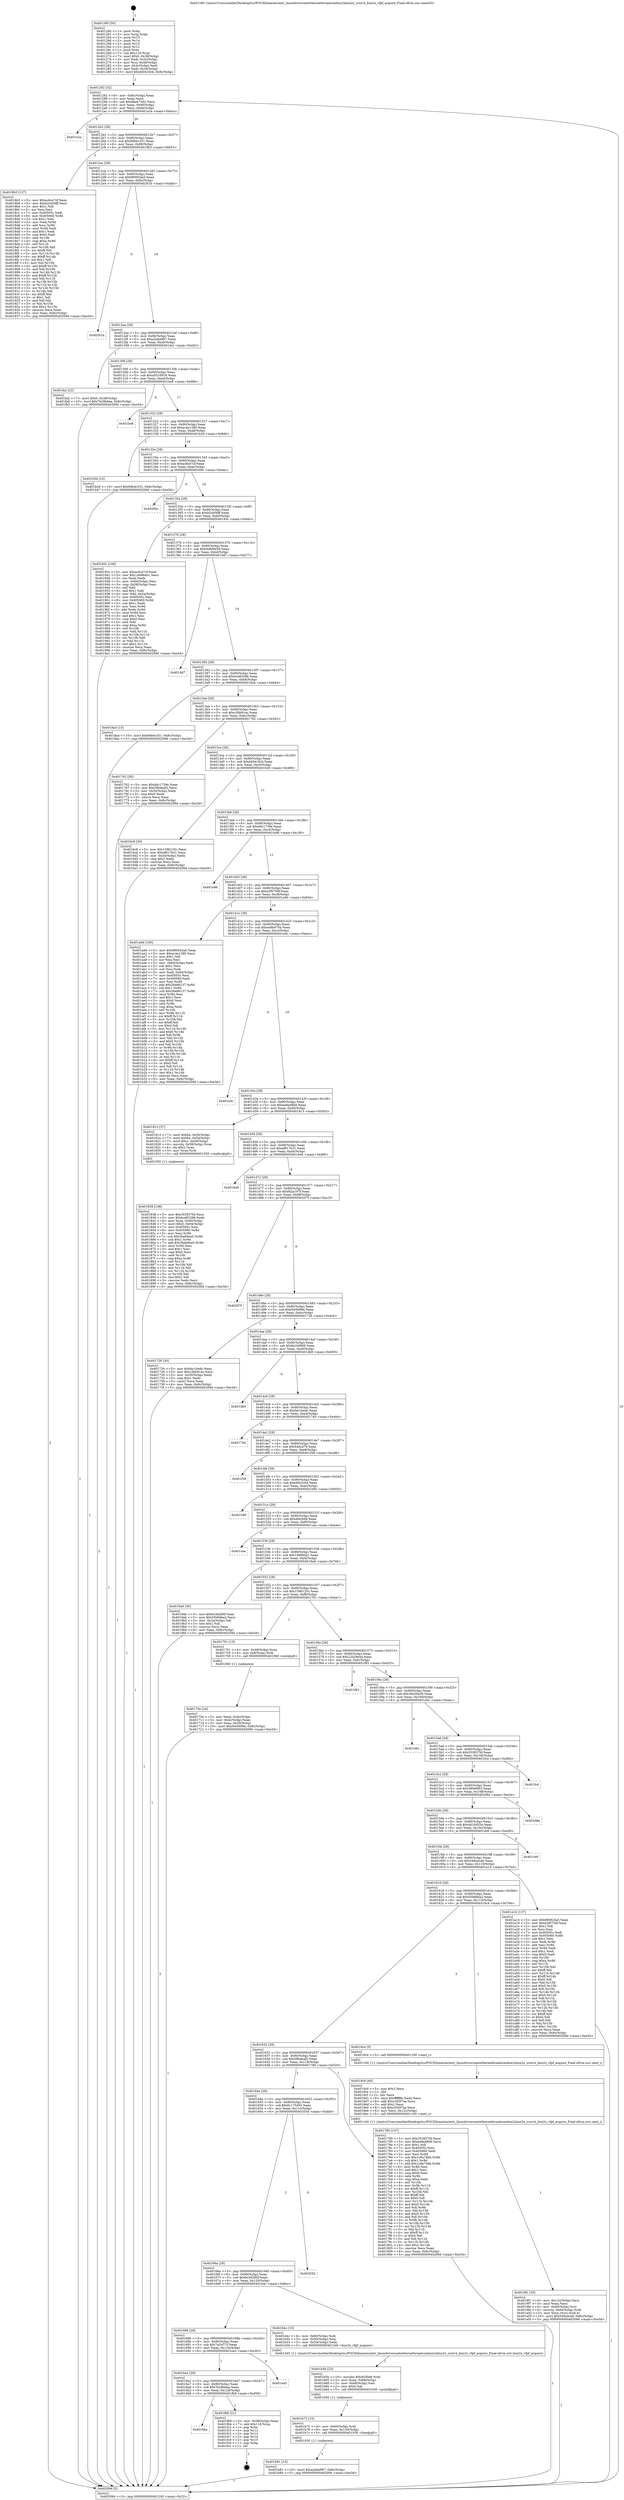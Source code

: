 digraph "0x401260" {
  label = "0x401260 (/mnt/c/Users/mathe/Desktop/tcc/POCII/binaries/extr_linuxdriversnetethernetbroadcombnx2xbnx2x_sriov.h_bnx2x_vfpf_acquire_Final-ollvm.out::main(0))"
  labelloc = "t"
  node[shape=record]

  Entry [label="",width=0.3,height=0.3,shape=circle,fillcolor=black,style=filled]
  "0x401292" [label="{
     0x401292 [32]\l
     | [instrs]\l
     &nbsp;&nbsp;0x401292 \<+6\>: mov -0x8c(%rbp),%eax\l
     &nbsp;&nbsp;0x401298 \<+2\>: mov %eax,%ecx\l
     &nbsp;&nbsp;0x40129a \<+6\>: sub $0x8beb73d2,%ecx\l
     &nbsp;&nbsp;0x4012a0 \<+6\>: mov %eax,-0x90(%rbp)\l
     &nbsp;&nbsp;0x4012a6 \<+6\>: mov %ecx,-0x94(%rbp)\l
     &nbsp;&nbsp;0x4012ac \<+6\>: je 0000000000401e2a \<main+0xbca\>\l
  }"]
  "0x401e2a" [label="{
     0x401e2a\l
  }", style=dashed]
  "0x4012b2" [label="{
     0x4012b2 [28]\l
     | [instrs]\l
     &nbsp;&nbsp;0x4012b2 \<+5\>: jmp 00000000004012b7 \<main+0x57\>\l
     &nbsp;&nbsp;0x4012b7 \<+6\>: mov -0x90(%rbp),%eax\l
     &nbsp;&nbsp;0x4012bd \<+5\>: sub $0x94b4c331,%eax\l
     &nbsp;&nbsp;0x4012c2 \<+6\>: mov %eax,-0x98(%rbp)\l
     &nbsp;&nbsp;0x4012c8 \<+6\>: je 00000000004018b3 \<main+0x653\>\l
  }"]
  Exit [label="",width=0.3,height=0.3,shape=circle,fillcolor=black,style=filled,peripheries=2]
  "0x4018b3" [label="{
     0x4018b3 [137]\l
     | [instrs]\l
     &nbsp;&nbsp;0x4018b3 \<+5\>: mov $0xac6ce7cf,%eax\l
     &nbsp;&nbsp;0x4018b8 \<+5\>: mov $0xb2cb56ff,%ecx\l
     &nbsp;&nbsp;0x4018bd \<+2\>: mov $0x1,%dl\l
     &nbsp;&nbsp;0x4018bf \<+2\>: xor %esi,%esi\l
     &nbsp;&nbsp;0x4018c1 \<+7\>: mov 0x40505c,%edi\l
     &nbsp;&nbsp;0x4018c8 \<+8\>: mov 0x405060,%r8d\l
     &nbsp;&nbsp;0x4018d0 \<+3\>: sub $0x1,%esi\l
     &nbsp;&nbsp;0x4018d3 \<+3\>: mov %edi,%r9d\l
     &nbsp;&nbsp;0x4018d6 \<+3\>: add %esi,%r9d\l
     &nbsp;&nbsp;0x4018d9 \<+4\>: imul %r9d,%edi\l
     &nbsp;&nbsp;0x4018dd \<+3\>: and $0x1,%edi\l
     &nbsp;&nbsp;0x4018e0 \<+3\>: cmp $0x0,%edi\l
     &nbsp;&nbsp;0x4018e3 \<+4\>: sete %r10b\l
     &nbsp;&nbsp;0x4018e7 \<+4\>: cmp $0xa,%r8d\l
     &nbsp;&nbsp;0x4018eb \<+4\>: setl %r11b\l
     &nbsp;&nbsp;0x4018ef \<+3\>: mov %r10b,%bl\l
     &nbsp;&nbsp;0x4018f2 \<+3\>: xor $0xff,%bl\l
     &nbsp;&nbsp;0x4018f5 \<+3\>: mov %r11b,%r14b\l
     &nbsp;&nbsp;0x4018f8 \<+4\>: xor $0xff,%r14b\l
     &nbsp;&nbsp;0x4018fc \<+3\>: xor $0x1,%dl\l
     &nbsp;&nbsp;0x4018ff \<+3\>: mov %bl,%r15b\l
     &nbsp;&nbsp;0x401902 \<+4\>: and $0xff,%r15b\l
     &nbsp;&nbsp;0x401906 \<+3\>: and %dl,%r10b\l
     &nbsp;&nbsp;0x401909 \<+3\>: mov %r14b,%r12b\l
     &nbsp;&nbsp;0x40190c \<+4\>: and $0xff,%r12b\l
     &nbsp;&nbsp;0x401910 \<+3\>: and %dl,%r11b\l
     &nbsp;&nbsp;0x401913 \<+3\>: or %r10b,%r15b\l
     &nbsp;&nbsp;0x401916 \<+3\>: or %r11b,%r12b\l
     &nbsp;&nbsp;0x401919 \<+3\>: xor %r12b,%r15b\l
     &nbsp;&nbsp;0x40191c \<+3\>: or %r14b,%bl\l
     &nbsp;&nbsp;0x40191f \<+3\>: xor $0xff,%bl\l
     &nbsp;&nbsp;0x401922 \<+3\>: or $0x1,%dl\l
     &nbsp;&nbsp;0x401925 \<+2\>: and %dl,%bl\l
     &nbsp;&nbsp;0x401927 \<+3\>: or %bl,%r15b\l
     &nbsp;&nbsp;0x40192a \<+4\>: test $0x1,%r15b\l
     &nbsp;&nbsp;0x40192e \<+3\>: cmovne %ecx,%eax\l
     &nbsp;&nbsp;0x401931 \<+6\>: mov %eax,-0x8c(%rbp)\l
     &nbsp;&nbsp;0x401937 \<+5\>: jmp 000000000040209d \<main+0xe3d\>\l
  }"]
  "0x4012ce" [label="{
     0x4012ce [28]\l
     | [instrs]\l
     &nbsp;&nbsp;0x4012ce \<+5\>: jmp 00000000004012d3 \<main+0x73\>\l
     &nbsp;&nbsp;0x4012d3 \<+6\>: mov -0x90(%rbp),%eax\l
     &nbsp;&nbsp;0x4012d9 \<+5\>: sub $0x980924a5,%eax\l
     &nbsp;&nbsp;0x4012de \<+6\>: mov %eax,-0x9c(%rbp)\l
     &nbsp;&nbsp;0x4012e4 \<+6\>: je 000000000040201b \<main+0xdbb\>\l
  }"]
  "0x4016be" [label="{
     0x4016be\l
  }", style=dashed]
  "0x40201b" [label="{
     0x40201b\l
  }", style=dashed]
  "0x4012ea" [label="{
     0x4012ea [28]\l
     | [instrs]\l
     &nbsp;&nbsp;0x4012ea \<+5\>: jmp 00000000004012ef \<main+0x8f\>\l
     &nbsp;&nbsp;0x4012ef \<+6\>: mov -0x90(%rbp),%eax\l
     &nbsp;&nbsp;0x4012f5 \<+5\>: sub $0xa2aba987,%eax\l
     &nbsp;&nbsp;0x4012fa \<+6\>: mov %eax,-0xa0(%rbp)\l
     &nbsp;&nbsp;0x401300 \<+6\>: je 0000000000401fa2 \<main+0xd42\>\l
  }"]
  "0x401fb8" [label="{
     0x401fb8 [21]\l
     | [instrs]\l
     &nbsp;&nbsp;0x401fb8 \<+3\>: mov -0x38(%rbp),%eax\l
     &nbsp;&nbsp;0x401fbb \<+7\>: add $0x118,%rsp\l
     &nbsp;&nbsp;0x401fc2 \<+1\>: pop %rbx\l
     &nbsp;&nbsp;0x401fc3 \<+2\>: pop %r12\l
     &nbsp;&nbsp;0x401fc5 \<+2\>: pop %r13\l
     &nbsp;&nbsp;0x401fc7 \<+2\>: pop %r14\l
     &nbsp;&nbsp;0x401fc9 \<+2\>: pop %r15\l
     &nbsp;&nbsp;0x401fcb \<+1\>: pop %rbp\l
     &nbsp;&nbsp;0x401fcc \<+1\>: ret\l
  }"]
  "0x401fa2" [label="{
     0x401fa2 [22]\l
     | [instrs]\l
     &nbsp;&nbsp;0x401fa2 \<+7\>: movl $0x0,-0x38(%rbp)\l
     &nbsp;&nbsp;0x401fa9 \<+10\>: movl $0x7b28bbea,-0x8c(%rbp)\l
     &nbsp;&nbsp;0x401fb3 \<+5\>: jmp 000000000040209d \<main+0xe3d\>\l
  }"]
  "0x401306" [label="{
     0x401306 [28]\l
     | [instrs]\l
     &nbsp;&nbsp;0x401306 \<+5\>: jmp 000000000040130b \<main+0xab\>\l
     &nbsp;&nbsp;0x40130b \<+6\>: mov -0x90(%rbp),%eax\l
     &nbsp;&nbsp;0x401311 \<+5\>: sub $0xa5510916,%eax\l
     &nbsp;&nbsp;0x401316 \<+6\>: mov %eax,-0xa4(%rbp)\l
     &nbsp;&nbsp;0x40131c \<+6\>: je 0000000000401be6 \<main+0x986\>\l
  }"]
  "0x4016a2" [label="{
     0x4016a2 [28]\l
     | [instrs]\l
     &nbsp;&nbsp;0x4016a2 \<+5\>: jmp 00000000004016a7 \<main+0x447\>\l
     &nbsp;&nbsp;0x4016a7 \<+6\>: mov -0x90(%rbp),%eax\l
     &nbsp;&nbsp;0x4016ad \<+5\>: sub $0x7b28bbea,%eax\l
     &nbsp;&nbsp;0x4016b2 \<+6\>: mov %eax,-0x128(%rbp)\l
     &nbsp;&nbsp;0x4016b8 \<+6\>: je 0000000000401fb8 \<main+0xd58\>\l
  }"]
  "0x401be6" [label="{
     0x401be6\l
  }", style=dashed]
  "0x401322" [label="{
     0x401322 [28]\l
     | [instrs]\l
     &nbsp;&nbsp;0x401322 \<+5\>: jmp 0000000000401327 \<main+0xc7\>\l
     &nbsp;&nbsp;0x401327 \<+6\>: mov -0x90(%rbp),%eax\l
     &nbsp;&nbsp;0x40132d \<+5\>: sub $0xac4a1280,%eax\l
     &nbsp;&nbsp;0x401332 \<+6\>: mov %eax,-0xa8(%rbp)\l
     &nbsp;&nbsp;0x401338 \<+6\>: je 0000000000401b3d \<main+0x8dd\>\l
  }"]
  "0x401ea5" [label="{
     0x401ea5\l
  }", style=dashed]
  "0x401b3d" [label="{
     0x401b3d [15]\l
     | [instrs]\l
     &nbsp;&nbsp;0x401b3d \<+10\>: movl $0x94b4c331,-0x8c(%rbp)\l
     &nbsp;&nbsp;0x401b47 \<+5\>: jmp 000000000040209d \<main+0xe3d\>\l
  }"]
  "0x40133e" [label="{
     0x40133e [28]\l
     | [instrs]\l
     &nbsp;&nbsp;0x40133e \<+5\>: jmp 0000000000401343 \<main+0xe3\>\l
     &nbsp;&nbsp;0x401343 \<+6\>: mov -0x90(%rbp),%eax\l
     &nbsp;&nbsp;0x401349 \<+5\>: sub $0xac6ce7cf,%eax\l
     &nbsp;&nbsp;0x40134e \<+6\>: mov %eax,-0xac(%rbp)\l
     &nbsp;&nbsp;0x401354 \<+6\>: je 000000000040200c \<main+0xdac\>\l
  }"]
  "0x401b81" [label="{
     0x401b81 [15]\l
     | [instrs]\l
     &nbsp;&nbsp;0x401b81 \<+10\>: movl $0xa2aba987,-0x8c(%rbp)\l
     &nbsp;&nbsp;0x401b8b \<+5\>: jmp 000000000040209d \<main+0xe3d\>\l
  }"]
  "0x40200c" [label="{
     0x40200c\l
  }", style=dashed]
  "0x40135a" [label="{
     0x40135a [28]\l
     | [instrs]\l
     &nbsp;&nbsp;0x40135a \<+5\>: jmp 000000000040135f \<main+0xff\>\l
     &nbsp;&nbsp;0x40135f \<+6\>: mov -0x90(%rbp),%eax\l
     &nbsp;&nbsp;0x401365 \<+5\>: sub $0xb2cb56ff,%eax\l
     &nbsp;&nbsp;0x40136a \<+6\>: mov %eax,-0xb0(%rbp)\l
     &nbsp;&nbsp;0x401370 \<+6\>: je 000000000040193c \<main+0x6dc\>\l
  }"]
  "0x401b72" [label="{
     0x401b72 [15]\l
     | [instrs]\l
     &nbsp;&nbsp;0x401b72 \<+4\>: mov -0x60(%rbp),%rdi\l
     &nbsp;&nbsp;0x401b76 \<+6\>: mov %eax,-0x130(%rbp)\l
     &nbsp;&nbsp;0x401b7c \<+5\>: call 0000000000401030 \<free@plt\>\l
     | [calls]\l
     &nbsp;&nbsp;0x401030 \{1\} (unknown)\l
  }"]
  "0x40193c" [label="{
     0x40193c [106]\l
     | [instrs]\l
     &nbsp;&nbsp;0x40193c \<+5\>: mov $0xac6ce7cf,%eax\l
     &nbsp;&nbsp;0x401941 \<+5\>: mov $0x14686da1,%ecx\l
     &nbsp;&nbsp;0x401946 \<+2\>: xor %edx,%edx\l
     &nbsp;&nbsp;0x401948 \<+3\>: mov -0x64(%rbp),%esi\l
     &nbsp;&nbsp;0x40194b \<+3\>: cmp -0x58(%rbp),%esi\l
     &nbsp;&nbsp;0x40194e \<+4\>: setl %dil\l
     &nbsp;&nbsp;0x401952 \<+4\>: and $0x1,%dil\l
     &nbsp;&nbsp;0x401956 \<+4\>: mov %dil,-0x2a(%rbp)\l
     &nbsp;&nbsp;0x40195a \<+7\>: mov 0x40505c,%esi\l
     &nbsp;&nbsp;0x401961 \<+8\>: mov 0x405060,%r8d\l
     &nbsp;&nbsp;0x401969 \<+3\>: sub $0x1,%edx\l
     &nbsp;&nbsp;0x40196c \<+3\>: mov %esi,%r9d\l
     &nbsp;&nbsp;0x40196f \<+3\>: add %edx,%r9d\l
     &nbsp;&nbsp;0x401972 \<+4\>: imul %r9d,%esi\l
     &nbsp;&nbsp;0x401976 \<+3\>: and $0x1,%esi\l
     &nbsp;&nbsp;0x401979 \<+3\>: cmp $0x0,%esi\l
     &nbsp;&nbsp;0x40197c \<+4\>: sete %dil\l
     &nbsp;&nbsp;0x401980 \<+4\>: cmp $0xa,%r8d\l
     &nbsp;&nbsp;0x401984 \<+4\>: setl %r10b\l
     &nbsp;&nbsp;0x401988 \<+3\>: mov %dil,%r11b\l
     &nbsp;&nbsp;0x40198b \<+3\>: and %r10b,%r11b\l
     &nbsp;&nbsp;0x40198e \<+3\>: xor %r10b,%dil\l
     &nbsp;&nbsp;0x401991 \<+3\>: or %dil,%r11b\l
     &nbsp;&nbsp;0x401994 \<+4\>: test $0x1,%r11b\l
     &nbsp;&nbsp;0x401998 \<+3\>: cmovne %ecx,%eax\l
     &nbsp;&nbsp;0x40199b \<+6\>: mov %eax,-0x8c(%rbp)\l
     &nbsp;&nbsp;0x4019a1 \<+5\>: jmp 000000000040209d \<main+0xe3d\>\l
  }"]
  "0x401376" [label="{
     0x401376 [28]\l
     | [instrs]\l
     &nbsp;&nbsp;0x401376 \<+5\>: jmp 000000000040137b \<main+0x11b\>\l
     &nbsp;&nbsp;0x40137b \<+6\>: mov -0x90(%rbp),%eax\l
     &nbsp;&nbsp;0x401381 \<+5\>: sub $0xbb8d9e50,%eax\l
     &nbsp;&nbsp;0x401386 \<+6\>: mov %eax,-0xb4(%rbp)\l
     &nbsp;&nbsp;0x40138c \<+6\>: je 0000000000401dd7 \<main+0xb77\>\l
  }"]
  "0x401b5b" [label="{
     0x401b5b [23]\l
     | [instrs]\l
     &nbsp;&nbsp;0x401b5b \<+10\>: movabs $0x4030d6,%rdi\l
     &nbsp;&nbsp;0x401b65 \<+3\>: mov %eax,-0x68(%rbp)\l
     &nbsp;&nbsp;0x401b68 \<+3\>: mov -0x68(%rbp),%esi\l
     &nbsp;&nbsp;0x401b6b \<+2\>: mov $0x0,%al\l
     &nbsp;&nbsp;0x401b6d \<+5\>: call 0000000000401040 \<printf@plt\>\l
     | [calls]\l
     &nbsp;&nbsp;0x401040 \{1\} (unknown)\l
  }"]
  "0x401dd7" [label="{
     0x401dd7\l
  }", style=dashed]
  "0x401392" [label="{
     0x401392 [28]\l
     | [instrs]\l
     &nbsp;&nbsp;0x401392 \<+5\>: jmp 0000000000401397 \<main+0x137\>\l
     &nbsp;&nbsp;0x401397 \<+6\>: mov -0x90(%rbp),%eax\l
     &nbsp;&nbsp;0x40139d \<+5\>: sub $0xbce83296,%eax\l
     &nbsp;&nbsp;0x4013a2 \<+6\>: mov %eax,-0xb8(%rbp)\l
     &nbsp;&nbsp;0x4013a8 \<+6\>: je 00000000004018a4 \<main+0x644\>\l
  }"]
  "0x401686" [label="{
     0x401686 [28]\l
     | [instrs]\l
     &nbsp;&nbsp;0x401686 \<+5\>: jmp 000000000040168b \<main+0x42b\>\l
     &nbsp;&nbsp;0x40168b \<+6\>: mov -0x90(%rbp),%eax\l
     &nbsp;&nbsp;0x401691 \<+5\>: sub $0x7a2cf71f,%eax\l
     &nbsp;&nbsp;0x401696 \<+6\>: mov %eax,-0x124(%rbp)\l
     &nbsp;&nbsp;0x40169c \<+6\>: je 0000000000401ea5 \<main+0xc45\>\l
  }"]
  "0x4018a4" [label="{
     0x4018a4 [15]\l
     | [instrs]\l
     &nbsp;&nbsp;0x4018a4 \<+10\>: movl $0x94b4c331,-0x8c(%rbp)\l
     &nbsp;&nbsp;0x4018ae \<+5\>: jmp 000000000040209d \<main+0xe3d\>\l
  }"]
  "0x4013ae" [label="{
     0x4013ae [28]\l
     | [instrs]\l
     &nbsp;&nbsp;0x4013ae \<+5\>: jmp 00000000004013b3 \<main+0x153\>\l
     &nbsp;&nbsp;0x4013b3 \<+6\>: mov -0x90(%rbp),%eax\l
     &nbsp;&nbsp;0x4013b9 \<+5\>: sub $0xc3bb91ac,%eax\l
     &nbsp;&nbsp;0x4013be \<+6\>: mov %eax,-0xbc(%rbp)\l
     &nbsp;&nbsp;0x4013c4 \<+6\>: je 0000000000401762 \<main+0x502\>\l
  }"]
  "0x401b4c" [label="{
     0x401b4c [15]\l
     | [instrs]\l
     &nbsp;&nbsp;0x401b4c \<+4\>: mov -0x60(%rbp),%rdi\l
     &nbsp;&nbsp;0x401b50 \<+3\>: mov -0x50(%rbp),%esi\l
     &nbsp;&nbsp;0x401b53 \<+3\>: mov -0x54(%rbp),%edx\l
     &nbsp;&nbsp;0x401b56 \<+5\>: call 0000000000401240 \<bnx2x_vfpf_acquire\>\l
     | [calls]\l
     &nbsp;&nbsp;0x401240 \{1\} (/mnt/c/Users/mathe/Desktop/tcc/POCII/binaries/extr_linuxdriversnetethernetbroadcombnx2xbnx2x_sriov.h_bnx2x_vfpf_acquire_Final-ollvm.out::bnx2x_vfpf_acquire)\l
  }"]
  "0x401762" [label="{
     0x401762 [30]\l
     | [instrs]\l
     &nbsp;&nbsp;0x401762 \<+5\>: mov $0xddc1739e,%eax\l
     &nbsp;&nbsp;0x401767 \<+5\>: mov $0x58bdeaf2,%ecx\l
     &nbsp;&nbsp;0x40176c \<+3\>: mov -0x30(%rbp),%edx\l
     &nbsp;&nbsp;0x40176f \<+3\>: cmp $0x0,%edx\l
     &nbsp;&nbsp;0x401772 \<+3\>: cmove %ecx,%eax\l
     &nbsp;&nbsp;0x401775 \<+6\>: mov %eax,-0x8c(%rbp)\l
     &nbsp;&nbsp;0x40177b \<+5\>: jmp 000000000040209d \<main+0xe3d\>\l
  }"]
  "0x4013ca" [label="{
     0x4013ca [28]\l
     | [instrs]\l
     &nbsp;&nbsp;0x4013ca \<+5\>: jmp 00000000004013cf \<main+0x16f\>\l
     &nbsp;&nbsp;0x4013cf \<+6\>: mov -0x90(%rbp),%eax\l
     &nbsp;&nbsp;0x4013d5 \<+5\>: sub $0xd40416cb,%eax\l
     &nbsp;&nbsp;0x4013da \<+6\>: mov %eax,-0xc0(%rbp)\l
     &nbsp;&nbsp;0x4013e0 \<+6\>: je 00000000004016c8 \<main+0x468\>\l
  }"]
  "0x40166a" [label="{
     0x40166a [28]\l
     | [instrs]\l
     &nbsp;&nbsp;0x40166a \<+5\>: jmp 000000000040166f \<main+0x40f\>\l
     &nbsp;&nbsp;0x40166f \<+6\>: mov -0x90(%rbp),%eax\l
     &nbsp;&nbsp;0x401675 \<+5\>: sub $0x6c3d280f,%eax\l
     &nbsp;&nbsp;0x40167a \<+6\>: mov %eax,-0x120(%rbp)\l
     &nbsp;&nbsp;0x401680 \<+6\>: je 0000000000401b4c \<main+0x8ec\>\l
  }"]
  "0x4016c8" [label="{
     0x4016c8 [30]\l
     | [instrs]\l
     &nbsp;&nbsp;0x4016c8 \<+5\>: mov $0x1596125c,%eax\l
     &nbsp;&nbsp;0x4016cd \<+5\>: mov $0xef817b31,%ecx\l
     &nbsp;&nbsp;0x4016d2 \<+3\>: mov -0x34(%rbp),%edx\l
     &nbsp;&nbsp;0x4016d5 \<+3\>: cmp $0x2,%edx\l
     &nbsp;&nbsp;0x4016d8 \<+3\>: cmovne %ecx,%eax\l
     &nbsp;&nbsp;0x4016db \<+6\>: mov %eax,-0x8c(%rbp)\l
     &nbsp;&nbsp;0x4016e1 \<+5\>: jmp 000000000040209d \<main+0xe3d\>\l
  }"]
  "0x4013e6" [label="{
     0x4013e6 [28]\l
     | [instrs]\l
     &nbsp;&nbsp;0x4013e6 \<+5\>: jmp 00000000004013eb \<main+0x18b\>\l
     &nbsp;&nbsp;0x4013eb \<+6\>: mov -0x90(%rbp),%eax\l
     &nbsp;&nbsp;0x4013f1 \<+5\>: sub $0xddc1739e,%eax\l
     &nbsp;&nbsp;0x4013f6 \<+6\>: mov %eax,-0xc4(%rbp)\l
     &nbsp;&nbsp;0x4013fc \<+6\>: je 0000000000401e96 \<main+0xc36\>\l
  }"]
  "0x40209d" [label="{
     0x40209d [5]\l
     | [instrs]\l
     &nbsp;&nbsp;0x40209d \<+5\>: jmp 0000000000401292 \<main+0x32\>\l
  }"]
  "0x401260" [label="{
     0x401260 [50]\l
     | [instrs]\l
     &nbsp;&nbsp;0x401260 \<+1\>: push %rbp\l
     &nbsp;&nbsp;0x401261 \<+3\>: mov %rsp,%rbp\l
     &nbsp;&nbsp;0x401264 \<+2\>: push %r15\l
     &nbsp;&nbsp;0x401266 \<+2\>: push %r14\l
     &nbsp;&nbsp;0x401268 \<+2\>: push %r13\l
     &nbsp;&nbsp;0x40126a \<+2\>: push %r12\l
     &nbsp;&nbsp;0x40126c \<+1\>: push %rbx\l
     &nbsp;&nbsp;0x40126d \<+7\>: sub $0x118,%rsp\l
     &nbsp;&nbsp;0x401274 \<+7\>: movl $0x0,-0x38(%rbp)\l
     &nbsp;&nbsp;0x40127b \<+3\>: mov %edi,-0x3c(%rbp)\l
     &nbsp;&nbsp;0x40127e \<+4\>: mov %rsi,-0x48(%rbp)\l
     &nbsp;&nbsp;0x401282 \<+3\>: mov -0x3c(%rbp),%edi\l
     &nbsp;&nbsp;0x401285 \<+3\>: mov %edi,-0x34(%rbp)\l
     &nbsp;&nbsp;0x401288 \<+10\>: movl $0xd40416cb,-0x8c(%rbp)\l
  }"]
  "0x40203d" [label="{
     0x40203d\l
  }", style=dashed]
  "0x401e96" [label="{
     0x401e96\l
  }", style=dashed]
  "0x401402" [label="{
     0x401402 [28]\l
     | [instrs]\l
     &nbsp;&nbsp;0x401402 \<+5\>: jmp 0000000000401407 \<main+0x1a7\>\l
     &nbsp;&nbsp;0x401407 \<+6\>: mov -0x90(%rbp),%eax\l
     &nbsp;&nbsp;0x40140d \<+5\>: sub $0xe2f0756f,%eax\l
     &nbsp;&nbsp;0x401412 \<+6\>: mov %eax,-0xc8(%rbp)\l
     &nbsp;&nbsp;0x401418 \<+6\>: je 0000000000401a9d \<main+0x83d\>\l
  }"]
  "0x4019f1" [label="{
     0x4019f1 [35]\l
     | [instrs]\l
     &nbsp;&nbsp;0x4019f1 \<+6\>: mov -0x12c(%rbp),%ecx\l
     &nbsp;&nbsp;0x4019f7 \<+3\>: imul %eax,%ecx\l
     &nbsp;&nbsp;0x4019fa \<+4\>: mov -0x60(%rbp),%rsi\l
     &nbsp;&nbsp;0x4019fe \<+4\>: movslq -0x64(%rbp),%rdi\l
     &nbsp;&nbsp;0x401a02 \<+3\>: mov %ecx,(%rsi,%rdi,4)\l
     &nbsp;&nbsp;0x401a05 \<+10\>: movl $0x549a4ca9,-0x8c(%rbp)\l
     &nbsp;&nbsp;0x401a0f \<+5\>: jmp 000000000040209d \<main+0xe3d\>\l
  }"]
  "0x401a9d" [label="{
     0x401a9d [160]\l
     | [instrs]\l
     &nbsp;&nbsp;0x401a9d \<+5\>: mov $0x980924a5,%eax\l
     &nbsp;&nbsp;0x401aa2 \<+5\>: mov $0xac4a1280,%ecx\l
     &nbsp;&nbsp;0x401aa7 \<+2\>: mov $0x1,%dl\l
     &nbsp;&nbsp;0x401aa9 \<+2\>: xor %esi,%esi\l
     &nbsp;&nbsp;0x401aab \<+3\>: mov -0x64(%rbp),%edi\l
     &nbsp;&nbsp;0x401aae \<+3\>: sub $0x1,%esi\l
     &nbsp;&nbsp;0x401ab1 \<+2\>: sub %esi,%edi\l
     &nbsp;&nbsp;0x401ab3 \<+3\>: mov %edi,-0x64(%rbp)\l
     &nbsp;&nbsp;0x401ab6 \<+7\>: mov 0x40505c,%esi\l
     &nbsp;&nbsp;0x401abd \<+7\>: mov 0x405060,%edi\l
     &nbsp;&nbsp;0x401ac4 \<+3\>: mov %esi,%r8d\l
     &nbsp;&nbsp;0x401ac7 \<+7\>: add $0x26e86137,%r8d\l
     &nbsp;&nbsp;0x401ace \<+4\>: sub $0x1,%r8d\l
     &nbsp;&nbsp;0x401ad2 \<+7\>: sub $0x26e86137,%r8d\l
     &nbsp;&nbsp;0x401ad9 \<+4\>: imul %r8d,%esi\l
     &nbsp;&nbsp;0x401add \<+3\>: and $0x1,%esi\l
     &nbsp;&nbsp;0x401ae0 \<+3\>: cmp $0x0,%esi\l
     &nbsp;&nbsp;0x401ae3 \<+4\>: sete %r9b\l
     &nbsp;&nbsp;0x401ae7 \<+3\>: cmp $0xa,%edi\l
     &nbsp;&nbsp;0x401aea \<+4\>: setl %r10b\l
     &nbsp;&nbsp;0x401aee \<+3\>: mov %r9b,%r11b\l
     &nbsp;&nbsp;0x401af1 \<+4\>: xor $0xff,%r11b\l
     &nbsp;&nbsp;0x401af5 \<+3\>: mov %r10b,%bl\l
     &nbsp;&nbsp;0x401af8 \<+3\>: xor $0xff,%bl\l
     &nbsp;&nbsp;0x401afb \<+3\>: xor $0x0,%dl\l
     &nbsp;&nbsp;0x401afe \<+3\>: mov %r11b,%r14b\l
     &nbsp;&nbsp;0x401b01 \<+4\>: and $0x0,%r14b\l
     &nbsp;&nbsp;0x401b05 \<+3\>: and %dl,%r9b\l
     &nbsp;&nbsp;0x401b08 \<+3\>: mov %bl,%r15b\l
     &nbsp;&nbsp;0x401b0b \<+4\>: and $0x0,%r15b\l
     &nbsp;&nbsp;0x401b0f \<+3\>: and %dl,%r10b\l
     &nbsp;&nbsp;0x401b12 \<+3\>: or %r9b,%r14b\l
     &nbsp;&nbsp;0x401b15 \<+3\>: or %r10b,%r15b\l
     &nbsp;&nbsp;0x401b18 \<+3\>: xor %r15b,%r14b\l
     &nbsp;&nbsp;0x401b1b \<+3\>: or %bl,%r11b\l
     &nbsp;&nbsp;0x401b1e \<+4\>: xor $0xff,%r11b\l
     &nbsp;&nbsp;0x401b22 \<+3\>: or $0x0,%dl\l
     &nbsp;&nbsp;0x401b25 \<+3\>: and %dl,%r11b\l
     &nbsp;&nbsp;0x401b28 \<+3\>: or %r11b,%r14b\l
     &nbsp;&nbsp;0x401b2b \<+4\>: test $0x1,%r14b\l
     &nbsp;&nbsp;0x401b2f \<+3\>: cmovne %ecx,%eax\l
     &nbsp;&nbsp;0x401b32 \<+6\>: mov %eax,-0x8c(%rbp)\l
     &nbsp;&nbsp;0x401b38 \<+5\>: jmp 000000000040209d \<main+0xe3d\>\l
  }"]
  "0x40141e" [label="{
     0x40141e [28]\l
     | [instrs]\l
     &nbsp;&nbsp;0x40141e \<+5\>: jmp 0000000000401423 \<main+0x1c3\>\l
     &nbsp;&nbsp;0x401423 \<+6\>: mov -0x90(%rbp),%eax\l
     &nbsp;&nbsp;0x401429 \<+5\>: sub $0xea9b470a,%eax\l
     &nbsp;&nbsp;0x40142e \<+6\>: mov %eax,-0xcc(%rbp)\l
     &nbsp;&nbsp;0x401434 \<+6\>: je 0000000000401e4c \<main+0xbec\>\l
  }"]
  "0x4019c9" [label="{
     0x4019c9 [40]\l
     | [instrs]\l
     &nbsp;&nbsp;0x4019c9 \<+5\>: mov $0x2,%ecx\l
     &nbsp;&nbsp;0x4019ce \<+1\>: cltd\l
     &nbsp;&nbsp;0x4019cf \<+2\>: idiv %ecx\l
     &nbsp;&nbsp;0x4019d1 \<+6\>: imul $0xfffffffe,%edx,%ecx\l
     &nbsp;&nbsp;0x4019d7 \<+6\>: add $0xc293f7aa,%ecx\l
     &nbsp;&nbsp;0x4019dd \<+3\>: add $0x1,%ecx\l
     &nbsp;&nbsp;0x4019e0 \<+6\>: sub $0xc293f7aa,%ecx\l
     &nbsp;&nbsp;0x4019e6 \<+6\>: mov %ecx,-0x12c(%rbp)\l
     &nbsp;&nbsp;0x4019ec \<+5\>: call 0000000000401160 \<next_i\>\l
     | [calls]\l
     &nbsp;&nbsp;0x401160 \{1\} (/mnt/c/Users/mathe/Desktop/tcc/POCII/binaries/extr_linuxdriversnetethernetbroadcombnx2xbnx2x_sriov.h_bnx2x_vfpf_acquire_Final-ollvm.out::next_i)\l
  }"]
  "0x401e4c" [label="{
     0x401e4c\l
  }", style=dashed]
  "0x40143a" [label="{
     0x40143a [28]\l
     | [instrs]\l
     &nbsp;&nbsp;0x40143a \<+5\>: jmp 000000000040143f \<main+0x1df\>\l
     &nbsp;&nbsp;0x40143f \<+6\>: mov -0x90(%rbp),%eax\l
     &nbsp;&nbsp;0x401445 \<+5\>: sub $0xee8a48b9,%eax\l
     &nbsp;&nbsp;0x40144a \<+6\>: mov %eax,-0xd0(%rbp)\l
     &nbsp;&nbsp;0x401450 \<+6\>: je 0000000000401813 \<main+0x5b3\>\l
  }"]
  "0x401838" [label="{
     0x401838 [108]\l
     | [instrs]\l
     &nbsp;&nbsp;0x401838 \<+5\>: mov $0x353837fd,%ecx\l
     &nbsp;&nbsp;0x40183d \<+5\>: mov $0xbce83296,%edx\l
     &nbsp;&nbsp;0x401842 \<+4\>: mov %rax,-0x60(%rbp)\l
     &nbsp;&nbsp;0x401846 \<+7\>: movl $0x0,-0x64(%rbp)\l
     &nbsp;&nbsp;0x40184d \<+7\>: mov 0x40505c,%esi\l
     &nbsp;&nbsp;0x401854 \<+8\>: mov 0x405060,%r8d\l
     &nbsp;&nbsp;0x40185c \<+3\>: mov %esi,%r9d\l
     &nbsp;&nbsp;0x40185f \<+7\>: sub $0x3bab9ea5,%r9d\l
     &nbsp;&nbsp;0x401866 \<+4\>: sub $0x1,%r9d\l
     &nbsp;&nbsp;0x40186a \<+7\>: add $0x3bab9ea5,%r9d\l
     &nbsp;&nbsp;0x401871 \<+4\>: imul %r9d,%esi\l
     &nbsp;&nbsp;0x401875 \<+3\>: and $0x1,%esi\l
     &nbsp;&nbsp;0x401878 \<+3\>: cmp $0x0,%esi\l
     &nbsp;&nbsp;0x40187b \<+4\>: sete %r10b\l
     &nbsp;&nbsp;0x40187f \<+4\>: cmp $0xa,%r8d\l
     &nbsp;&nbsp;0x401883 \<+4\>: setl %r11b\l
     &nbsp;&nbsp;0x401887 \<+3\>: mov %r10b,%bl\l
     &nbsp;&nbsp;0x40188a \<+3\>: and %r11b,%bl\l
     &nbsp;&nbsp;0x40188d \<+3\>: xor %r11b,%r10b\l
     &nbsp;&nbsp;0x401890 \<+3\>: or %r10b,%bl\l
     &nbsp;&nbsp;0x401893 \<+3\>: test $0x1,%bl\l
     &nbsp;&nbsp;0x401896 \<+3\>: cmovne %edx,%ecx\l
     &nbsp;&nbsp;0x401899 \<+6\>: mov %ecx,-0x8c(%rbp)\l
     &nbsp;&nbsp;0x40189f \<+5\>: jmp 000000000040209d \<main+0xe3d\>\l
  }"]
  "0x401813" [label="{
     0x401813 [37]\l
     | [instrs]\l
     &nbsp;&nbsp;0x401813 \<+7\>: movl $0x64,-0x50(%rbp)\l
     &nbsp;&nbsp;0x40181a \<+7\>: movl $0x64,-0x54(%rbp)\l
     &nbsp;&nbsp;0x401821 \<+7\>: movl $0x1,-0x58(%rbp)\l
     &nbsp;&nbsp;0x401828 \<+4\>: movslq -0x58(%rbp),%rax\l
     &nbsp;&nbsp;0x40182c \<+4\>: shl $0x2,%rax\l
     &nbsp;&nbsp;0x401830 \<+3\>: mov %rax,%rdi\l
     &nbsp;&nbsp;0x401833 \<+5\>: call 0000000000401050 \<malloc@plt\>\l
     | [calls]\l
     &nbsp;&nbsp;0x401050 \{1\} (unknown)\l
  }"]
  "0x401456" [label="{
     0x401456 [28]\l
     | [instrs]\l
     &nbsp;&nbsp;0x401456 \<+5\>: jmp 000000000040145b \<main+0x1fb\>\l
     &nbsp;&nbsp;0x40145b \<+6\>: mov -0x90(%rbp),%eax\l
     &nbsp;&nbsp;0x401461 \<+5\>: sub $0xef817b31,%eax\l
     &nbsp;&nbsp;0x401466 \<+6\>: mov %eax,-0xd4(%rbp)\l
     &nbsp;&nbsp;0x40146c \<+6\>: je 00000000004016e6 \<main+0x486\>\l
  }"]
  "0x40164e" [label="{
     0x40164e [28]\l
     | [instrs]\l
     &nbsp;&nbsp;0x40164e \<+5\>: jmp 0000000000401653 \<main+0x3f3\>\l
     &nbsp;&nbsp;0x401653 \<+6\>: mov -0x90(%rbp),%eax\l
     &nbsp;&nbsp;0x401659 \<+5\>: sub $0x6c175493,%eax\l
     &nbsp;&nbsp;0x40165e \<+6\>: mov %eax,-0x11c(%rbp)\l
     &nbsp;&nbsp;0x401664 \<+6\>: je 000000000040203d \<main+0xddd\>\l
  }"]
  "0x4016e6" [label="{
     0x4016e6\l
  }", style=dashed]
  "0x401472" [label="{
     0x401472 [28]\l
     | [instrs]\l
     &nbsp;&nbsp;0x401472 \<+5\>: jmp 0000000000401477 \<main+0x217\>\l
     &nbsp;&nbsp;0x401477 \<+6\>: mov -0x90(%rbp),%eax\l
     &nbsp;&nbsp;0x40147d \<+5\>: sub $0xf42a197f,%eax\l
     &nbsp;&nbsp;0x401482 \<+6\>: mov %eax,-0xd8(%rbp)\l
     &nbsp;&nbsp;0x401488 \<+6\>: je 000000000040207f \<main+0xe1f\>\l
  }"]
  "0x401780" [label="{
     0x401780 [147]\l
     | [instrs]\l
     &nbsp;&nbsp;0x401780 \<+5\>: mov $0x353837fd,%eax\l
     &nbsp;&nbsp;0x401785 \<+5\>: mov $0xee8a48b9,%ecx\l
     &nbsp;&nbsp;0x40178a \<+2\>: mov $0x1,%dl\l
     &nbsp;&nbsp;0x40178c \<+7\>: mov 0x40505c,%esi\l
     &nbsp;&nbsp;0x401793 \<+7\>: mov 0x405060,%edi\l
     &nbsp;&nbsp;0x40179a \<+3\>: mov %esi,%r8d\l
     &nbsp;&nbsp;0x40179d \<+7\>: sub $0x1c8a74b6,%r8d\l
     &nbsp;&nbsp;0x4017a4 \<+4\>: sub $0x1,%r8d\l
     &nbsp;&nbsp;0x4017a8 \<+7\>: add $0x1c8a74b6,%r8d\l
     &nbsp;&nbsp;0x4017af \<+4\>: imul %r8d,%esi\l
     &nbsp;&nbsp;0x4017b3 \<+3\>: and $0x1,%esi\l
     &nbsp;&nbsp;0x4017b6 \<+3\>: cmp $0x0,%esi\l
     &nbsp;&nbsp;0x4017b9 \<+4\>: sete %r9b\l
     &nbsp;&nbsp;0x4017bd \<+3\>: cmp $0xa,%edi\l
     &nbsp;&nbsp;0x4017c0 \<+4\>: setl %r10b\l
     &nbsp;&nbsp;0x4017c4 \<+3\>: mov %r9b,%r11b\l
     &nbsp;&nbsp;0x4017c7 \<+4\>: xor $0xff,%r11b\l
     &nbsp;&nbsp;0x4017cb \<+3\>: mov %r10b,%bl\l
     &nbsp;&nbsp;0x4017ce \<+3\>: xor $0xff,%bl\l
     &nbsp;&nbsp;0x4017d1 \<+3\>: xor $0x0,%dl\l
     &nbsp;&nbsp;0x4017d4 \<+3\>: mov %r11b,%r14b\l
     &nbsp;&nbsp;0x4017d7 \<+4\>: and $0x0,%r14b\l
     &nbsp;&nbsp;0x4017db \<+3\>: and %dl,%r9b\l
     &nbsp;&nbsp;0x4017de \<+3\>: mov %bl,%r15b\l
     &nbsp;&nbsp;0x4017e1 \<+4\>: and $0x0,%r15b\l
     &nbsp;&nbsp;0x4017e5 \<+3\>: and %dl,%r10b\l
     &nbsp;&nbsp;0x4017e8 \<+3\>: or %r9b,%r14b\l
     &nbsp;&nbsp;0x4017eb \<+3\>: or %r10b,%r15b\l
     &nbsp;&nbsp;0x4017ee \<+3\>: xor %r15b,%r14b\l
     &nbsp;&nbsp;0x4017f1 \<+3\>: or %bl,%r11b\l
     &nbsp;&nbsp;0x4017f4 \<+4\>: xor $0xff,%r11b\l
     &nbsp;&nbsp;0x4017f8 \<+3\>: or $0x0,%dl\l
     &nbsp;&nbsp;0x4017fb \<+3\>: and %dl,%r11b\l
     &nbsp;&nbsp;0x4017fe \<+3\>: or %r11b,%r14b\l
     &nbsp;&nbsp;0x401801 \<+4\>: test $0x1,%r14b\l
     &nbsp;&nbsp;0x401805 \<+3\>: cmovne %ecx,%eax\l
     &nbsp;&nbsp;0x401808 \<+6\>: mov %eax,-0x8c(%rbp)\l
     &nbsp;&nbsp;0x40180e \<+5\>: jmp 000000000040209d \<main+0xe3d\>\l
  }"]
  "0x40207f" [label="{
     0x40207f\l
  }", style=dashed]
  "0x40148e" [label="{
     0x40148e [28]\l
     | [instrs]\l
     &nbsp;&nbsp;0x40148e \<+5\>: jmp 0000000000401493 \<main+0x233\>\l
     &nbsp;&nbsp;0x401493 \<+6\>: mov -0x90(%rbp),%eax\l
     &nbsp;&nbsp;0x401499 \<+5\>: sub $0xf445699e,%eax\l
     &nbsp;&nbsp;0x40149e \<+6\>: mov %eax,-0xdc(%rbp)\l
     &nbsp;&nbsp;0x4014a4 \<+6\>: je 0000000000401726 \<main+0x4c6\>\l
  }"]
  "0x401632" [label="{
     0x401632 [28]\l
     | [instrs]\l
     &nbsp;&nbsp;0x401632 \<+5\>: jmp 0000000000401637 \<main+0x3d7\>\l
     &nbsp;&nbsp;0x401637 \<+6\>: mov -0x90(%rbp),%eax\l
     &nbsp;&nbsp;0x40163d \<+5\>: sub $0x58bdeaf2,%eax\l
     &nbsp;&nbsp;0x401642 \<+6\>: mov %eax,-0x118(%rbp)\l
     &nbsp;&nbsp;0x401648 \<+6\>: je 0000000000401780 \<main+0x520\>\l
  }"]
  "0x401726" [label="{
     0x401726 [30]\l
     | [instrs]\l
     &nbsp;&nbsp;0x401726 \<+5\>: mov $0xfac1bedc,%eax\l
     &nbsp;&nbsp;0x40172b \<+5\>: mov $0xc3bb91ac,%ecx\l
     &nbsp;&nbsp;0x401730 \<+3\>: mov -0x30(%rbp),%edx\l
     &nbsp;&nbsp;0x401733 \<+3\>: cmp $0x1,%edx\l
     &nbsp;&nbsp;0x401736 \<+3\>: cmovl %ecx,%eax\l
     &nbsp;&nbsp;0x401739 \<+6\>: mov %eax,-0x8c(%rbp)\l
     &nbsp;&nbsp;0x40173f \<+5\>: jmp 000000000040209d \<main+0xe3d\>\l
  }"]
  "0x4014aa" [label="{
     0x4014aa [28]\l
     | [instrs]\l
     &nbsp;&nbsp;0x4014aa \<+5\>: jmp 00000000004014af \<main+0x24f\>\l
     &nbsp;&nbsp;0x4014af \<+6\>: mov -0x90(%rbp),%eax\l
     &nbsp;&nbsp;0x4014b5 \<+5\>: sub $0xfa1b9909,%eax\l
     &nbsp;&nbsp;0x4014ba \<+6\>: mov %eax,-0xe0(%rbp)\l
     &nbsp;&nbsp;0x4014c0 \<+6\>: je 0000000000401db9 \<main+0xb59\>\l
  }"]
  "0x4019c4" [label="{
     0x4019c4 [5]\l
     | [instrs]\l
     &nbsp;&nbsp;0x4019c4 \<+5\>: call 0000000000401160 \<next_i\>\l
     | [calls]\l
     &nbsp;&nbsp;0x401160 \{1\} (/mnt/c/Users/mathe/Desktop/tcc/POCII/binaries/extr_linuxdriversnetethernetbroadcombnx2xbnx2x_sriov.h_bnx2x_vfpf_acquire_Final-ollvm.out::next_i)\l
  }"]
  "0x401db9" [label="{
     0x401db9\l
  }", style=dashed]
  "0x4014c6" [label="{
     0x4014c6 [28]\l
     | [instrs]\l
     &nbsp;&nbsp;0x4014c6 \<+5\>: jmp 00000000004014cb \<main+0x26b\>\l
     &nbsp;&nbsp;0x4014cb \<+6\>: mov -0x90(%rbp),%eax\l
     &nbsp;&nbsp;0x4014d1 \<+5\>: sub $0xfac1bedc,%eax\l
     &nbsp;&nbsp;0x4014d6 \<+6\>: mov %eax,-0xe4(%rbp)\l
     &nbsp;&nbsp;0x4014dc \<+6\>: je 0000000000401744 \<main+0x4e4\>\l
  }"]
  "0x401616" [label="{
     0x401616 [28]\l
     | [instrs]\l
     &nbsp;&nbsp;0x401616 \<+5\>: jmp 000000000040161b \<main+0x3bb\>\l
     &nbsp;&nbsp;0x40161b \<+6\>: mov -0x90(%rbp),%eax\l
     &nbsp;&nbsp;0x401621 \<+5\>: sub $0x55b66ba2,%eax\l
     &nbsp;&nbsp;0x401626 \<+6\>: mov %eax,-0x114(%rbp)\l
     &nbsp;&nbsp;0x40162c \<+6\>: je 00000000004019c4 \<main+0x764\>\l
  }"]
  "0x401744" [label="{
     0x401744\l
  }", style=dashed]
  "0x4014e2" [label="{
     0x4014e2 [28]\l
     | [instrs]\l
     &nbsp;&nbsp;0x4014e2 \<+5\>: jmp 00000000004014e7 \<main+0x287\>\l
     &nbsp;&nbsp;0x4014e7 \<+6\>: mov -0x90(%rbp),%eax\l
     &nbsp;&nbsp;0x4014ed \<+5\>: sub $0x54dcd79,%eax\l
     &nbsp;&nbsp;0x4014f2 \<+6\>: mov %eax,-0xe8(%rbp)\l
     &nbsp;&nbsp;0x4014f8 \<+6\>: je 0000000000401f38 \<main+0xcd8\>\l
  }"]
  "0x401a14" [label="{
     0x401a14 [137]\l
     | [instrs]\l
     &nbsp;&nbsp;0x401a14 \<+5\>: mov $0x980924a5,%eax\l
     &nbsp;&nbsp;0x401a19 \<+5\>: mov $0xe2f0756f,%ecx\l
     &nbsp;&nbsp;0x401a1e \<+2\>: mov $0x1,%dl\l
     &nbsp;&nbsp;0x401a20 \<+2\>: xor %esi,%esi\l
     &nbsp;&nbsp;0x401a22 \<+7\>: mov 0x40505c,%edi\l
     &nbsp;&nbsp;0x401a29 \<+8\>: mov 0x405060,%r8d\l
     &nbsp;&nbsp;0x401a31 \<+3\>: sub $0x1,%esi\l
     &nbsp;&nbsp;0x401a34 \<+3\>: mov %edi,%r9d\l
     &nbsp;&nbsp;0x401a37 \<+3\>: add %esi,%r9d\l
     &nbsp;&nbsp;0x401a3a \<+4\>: imul %r9d,%edi\l
     &nbsp;&nbsp;0x401a3e \<+3\>: and $0x1,%edi\l
     &nbsp;&nbsp;0x401a41 \<+3\>: cmp $0x0,%edi\l
     &nbsp;&nbsp;0x401a44 \<+4\>: sete %r10b\l
     &nbsp;&nbsp;0x401a48 \<+4\>: cmp $0xa,%r8d\l
     &nbsp;&nbsp;0x401a4c \<+4\>: setl %r11b\l
     &nbsp;&nbsp;0x401a50 \<+3\>: mov %r10b,%bl\l
     &nbsp;&nbsp;0x401a53 \<+3\>: xor $0xff,%bl\l
     &nbsp;&nbsp;0x401a56 \<+3\>: mov %r11b,%r14b\l
     &nbsp;&nbsp;0x401a59 \<+4\>: xor $0xff,%r14b\l
     &nbsp;&nbsp;0x401a5d \<+3\>: xor $0x0,%dl\l
     &nbsp;&nbsp;0x401a60 \<+3\>: mov %bl,%r15b\l
     &nbsp;&nbsp;0x401a63 \<+4\>: and $0x0,%r15b\l
     &nbsp;&nbsp;0x401a67 \<+3\>: and %dl,%r10b\l
     &nbsp;&nbsp;0x401a6a \<+3\>: mov %r14b,%r12b\l
     &nbsp;&nbsp;0x401a6d \<+4\>: and $0x0,%r12b\l
     &nbsp;&nbsp;0x401a71 \<+3\>: and %dl,%r11b\l
     &nbsp;&nbsp;0x401a74 \<+3\>: or %r10b,%r15b\l
     &nbsp;&nbsp;0x401a77 \<+3\>: or %r11b,%r12b\l
     &nbsp;&nbsp;0x401a7a \<+3\>: xor %r12b,%r15b\l
     &nbsp;&nbsp;0x401a7d \<+3\>: or %r14b,%bl\l
     &nbsp;&nbsp;0x401a80 \<+3\>: xor $0xff,%bl\l
     &nbsp;&nbsp;0x401a83 \<+3\>: or $0x0,%dl\l
     &nbsp;&nbsp;0x401a86 \<+2\>: and %dl,%bl\l
     &nbsp;&nbsp;0x401a88 \<+3\>: or %bl,%r15b\l
     &nbsp;&nbsp;0x401a8b \<+4\>: test $0x1,%r15b\l
     &nbsp;&nbsp;0x401a8f \<+3\>: cmovne %ecx,%eax\l
     &nbsp;&nbsp;0x401a92 \<+6\>: mov %eax,-0x8c(%rbp)\l
     &nbsp;&nbsp;0x401a98 \<+5\>: jmp 000000000040209d \<main+0xe3d\>\l
  }"]
  "0x401f38" [label="{
     0x401f38\l
  }", style=dashed]
  "0x4014fe" [label="{
     0x4014fe [28]\l
     | [instrs]\l
     &nbsp;&nbsp;0x4014fe \<+5\>: jmp 0000000000401503 \<main+0x2a3\>\l
     &nbsp;&nbsp;0x401503 \<+6\>: mov -0x90(%rbp),%eax\l
     &nbsp;&nbsp;0x401509 \<+5\>: sub $0xd943204,%eax\l
     &nbsp;&nbsp;0x40150e \<+6\>: mov %eax,-0xec(%rbp)\l
     &nbsp;&nbsp;0x401514 \<+6\>: je 0000000000401b90 \<main+0x930\>\l
  }"]
  "0x4015fa" [label="{
     0x4015fa [28]\l
     | [instrs]\l
     &nbsp;&nbsp;0x4015fa \<+5\>: jmp 00000000004015ff \<main+0x39f\>\l
     &nbsp;&nbsp;0x4015ff \<+6\>: mov -0x90(%rbp),%eax\l
     &nbsp;&nbsp;0x401605 \<+5\>: sub $0x549a4ca9,%eax\l
     &nbsp;&nbsp;0x40160a \<+6\>: mov %eax,-0x110(%rbp)\l
     &nbsp;&nbsp;0x401610 \<+6\>: je 0000000000401a14 \<main+0x7b4\>\l
  }"]
  "0x401b90" [label="{
     0x401b90\l
  }", style=dashed]
  "0x40151a" [label="{
     0x40151a [28]\l
     | [instrs]\l
     &nbsp;&nbsp;0x40151a \<+5\>: jmp 000000000040151f \<main+0x2bf\>\l
     &nbsp;&nbsp;0x40151f \<+6\>: mov -0x90(%rbp),%eax\l
     &nbsp;&nbsp;0x401525 \<+5\>: sub $0xdfdc946,%eax\l
     &nbsp;&nbsp;0x40152a \<+6\>: mov %eax,-0xf0(%rbp)\l
     &nbsp;&nbsp;0x401530 \<+6\>: je 0000000000401caa \<main+0xa4a\>\l
  }"]
  "0x401cb9" [label="{
     0x401cb9\l
  }", style=dashed]
  "0x401caa" [label="{
     0x401caa\l
  }", style=dashed]
  "0x401536" [label="{
     0x401536 [28]\l
     | [instrs]\l
     &nbsp;&nbsp;0x401536 \<+5\>: jmp 000000000040153b \<main+0x2db\>\l
     &nbsp;&nbsp;0x40153b \<+6\>: mov -0x90(%rbp),%eax\l
     &nbsp;&nbsp;0x401541 \<+5\>: sub $0x14686da1,%eax\l
     &nbsp;&nbsp;0x401546 \<+6\>: mov %eax,-0xf4(%rbp)\l
     &nbsp;&nbsp;0x40154c \<+6\>: je 00000000004019a6 \<main+0x746\>\l
  }"]
  "0x4015de" [label="{
     0x4015de [28]\l
     | [instrs]\l
     &nbsp;&nbsp;0x4015de \<+5\>: jmp 00000000004015e3 \<main+0x383\>\l
     &nbsp;&nbsp;0x4015e3 \<+6\>: mov -0x90(%rbp),%eax\l
     &nbsp;&nbsp;0x4015e9 \<+5\>: sub $0x4d10d52e,%eax\l
     &nbsp;&nbsp;0x4015ee \<+6\>: mov %eax,-0x10c(%rbp)\l
     &nbsp;&nbsp;0x4015f4 \<+6\>: je 0000000000401cb9 \<main+0xa59\>\l
  }"]
  "0x4019a6" [label="{
     0x4019a6 [30]\l
     | [instrs]\l
     &nbsp;&nbsp;0x4019a6 \<+5\>: mov $0x6c3d280f,%eax\l
     &nbsp;&nbsp;0x4019ab \<+5\>: mov $0x55b66ba2,%ecx\l
     &nbsp;&nbsp;0x4019b0 \<+3\>: mov -0x2a(%rbp),%dl\l
     &nbsp;&nbsp;0x4019b3 \<+3\>: test $0x1,%dl\l
     &nbsp;&nbsp;0x4019b6 \<+3\>: cmovne %ecx,%eax\l
     &nbsp;&nbsp;0x4019b9 \<+6\>: mov %eax,-0x8c(%rbp)\l
     &nbsp;&nbsp;0x4019bf \<+5\>: jmp 000000000040209d \<main+0xe3d\>\l
  }"]
  "0x401552" [label="{
     0x401552 [28]\l
     | [instrs]\l
     &nbsp;&nbsp;0x401552 \<+5\>: jmp 0000000000401557 \<main+0x2f7\>\l
     &nbsp;&nbsp;0x401557 \<+6\>: mov -0x90(%rbp),%eax\l
     &nbsp;&nbsp;0x40155d \<+5\>: sub $0x1596125c,%eax\l
     &nbsp;&nbsp;0x401562 \<+6\>: mov %eax,-0xf8(%rbp)\l
     &nbsp;&nbsp;0x401568 \<+6\>: je 0000000000401701 \<main+0x4a1\>\l
  }"]
  "0x40208e" [label="{
     0x40208e\l
  }", style=dashed]
  "0x401701" [label="{
     0x401701 [13]\l
     | [instrs]\l
     &nbsp;&nbsp;0x401701 \<+4\>: mov -0x48(%rbp),%rax\l
     &nbsp;&nbsp;0x401705 \<+4\>: mov 0x8(%rax),%rdi\l
     &nbsp;&nbsp;0x401709 \<+5\>: call 0000000000401060 \<atoi@plt\>\l
     | [calls]\l
     &nbsp;&nbsp;0x401060 \{1\} (unknown)\l
  }"]
  "0x40156e" [label="{
     0x40156e [28]\l
     | [instrs]\l
     &nbsp;&nbsp;0x40156e \<+5\>: jmp 0000000000401573 \<main+0x313\>\l
     &nbsp;&nbsp;0x401573 \<+6\>: mov -0x90(%rbp),%eax\l
     &nbsp;&nbsp;0x401579 \<+5\>: sub $0x22d29e4d,%eax\l
     &nbsp;&nbsp;0x40157e \<+6\>: mov %eax,-0xfc(%rbp)\l
     &nbsp;&nbsp;0x401584 \<+6\>: je 0000000000401f93 \<main+0xd33\>\l
  }"]
  "0x40170e" [label="{
     0x40170e [24]\l
     | [instrs]\l
     &nbsp;&nbsp;0x40170e \<+3\>: mov %eax,-0x4c(%rbp)\l
     &nbsp;&nbsp;0x401711 \<+3\>: mov -0x4c(%rbp),%eax\l
     &nbsp;&nbsp;0x401714 \<+3\>: mov %eax,-0x30(%rbp)\l
     &nbsp;&nbsp;0x401717 \<+10\>: movl $0xf445699e,-0x8c(%rbp)\l
     &nbsp;&nbsp;0x401721 \<+5\>: jmp 000000000040209d \<main+0xe3d\>\l
  }"]
  "0x4015c2" [label="{
     0x4015c2 [28]\l
     | [instrs]\l
     &nbsp;&nbsp;0x4015c2 \<+5\>: jmp 00000000004015c7 \<main+0x367\>\l
     &nbsp;&nbsp;0x4015c7 \<+6\>: mov -0x90(%rbp),%eax\l
     &nbsp;&nbsp;0x4015cd \<+5\>: sub $0x380e9f03,%eax\l
     &nbsp;&nbsp;0x4015d2 \<+6\>: mov %eax,-0x108(%rbp)\l
     &nbsp;&nbsp;0x4015d8 \<+6\>: je 000000000040208e \<main+0xe2e\>\l
  }"]
  "0x401f93" [label="{
     0x401f93\l
  }", style=dashed]
  "0x40158a" [label="{
     0x40158a [28]\l
     | [instrs]\l
     &nbsp;&nbsp;0x40158a \<+5\>: jmp 000000000040158f \<main+0x32f\>\l
     &nbsp;&nbsp;0x40158f \<+6\>: mov -0x90(%rbp),%eax\l
     &nbsp;&nbsp;0x401595 \<+5\>: sub $0x30e35e26,%eax\l
     &nbsp;&nbsp;0x40159a \<+6\>: mov %eax,-0x100(%rbp)\l
     &nbsp;&nbsp;0x4015a0 \<+6\>: je 0000000000401d4c \<main+0xaec\>\l
  }"]
  "0x401fcd" [label="{
     0x401fcd\l
  }", style=dashed]
  "0x401d4c" [label="{
     0x401d4c\l
  }", style=dashed]
  "0x4015a6" [label="{
     0x4015a6 [28]\l
     | [instrs]\l
     &nbsp;&nbsp;0x4015a6 \<+5\>: jmp 00000000004015ab \<main+0x34b\>\l
     &nbsp;&nbsp;0x4015ab \<+6\>: mov -0x90(%rbp),%eax\l
     &nbsp;&nbsp;0x4015b1 \<+5\>: sub $0x353837fd,%eax\l
     &nbsp;&nbsp;0x4015b6 \<+6\>: mov %eax,-0x104(%rbp)\l
     &nbsp;&nbsp;0x4015bc \<+6\>: je 0000000000401fcd \<main+0xd6d\>\l
  }"]
  Entry -> "0x401260" [label=" 1"]
  "0x401292" -> "0x401e2a" [label=" 0"]
  "0x401292" -> "0x4012b2" [label=" 20"]
  "0x401fb8" -> Exit [label=" 1"]
  "0x4012b2" -> "0x4018b3" [label=" 2"]
  "0x4012b2" -> "0x4012ce" [label=" 18"]
  "0x4016a2" -> "0x4016be" [label=" 0"]
  "0x4012ce" -> "0x40201b" [label=" 0"]
  "0x4012ce" -> "0x4012ea" [label=" 18"]
  "0x4016a2" -> "0x401fb8" [label=" 1"]
  "0x4012ea" -> "0x401fa2" [label=" 1"]
  "0x4012ea" -> "0x401306" [label=" 17"]
  "0x401686" -> "0x4016a2" [label=" 1"]
  "0x401306" -> "0x401be6" [label=" 0"]
  "0x401306" -> "0x401322" [label=" 17"]
  "0x401686" -> "0x401ea5" [label=" 0"]
  "0x401322" -> "0x401b3d" [label=" 1"]
  "0x401322" -> "0x40133e" [label=" 16"]
  "0x401fa2" -> "0x40209d" [label=" 1"]
  "0x40133e" -> "0x40200c" [label=" 0"]
  "0x40133e" -> "0x40135a" [label=" 16"]
  "0x401b81" -> "0x40209d" [label=" 1"]
  "0x40135a" -> "0x40193c" [label=" 2"]
  "0x40135a" -> "0x401376" [label=" 14"]
  "0x401b72" -> "0x401b81" [label=" 1"]
  "0x401376" -> "0x401dd7" [label=" 0"]
  "0x401376" -> "0x401392" [label=" 14"]
  "0x401b5b" -> "0x401b72" [label=" 1"]
  "0x401392" -> "0x4018a4" [label=" 1"]
  "0x401392" -> "0x4013ae" [label=" 13"]
  "0x401b4c" -> "0x401b5b" [label=" 1"]
  "0x4013ae" -> "0x401762" [label=" 1"]
  "0x4013ae" -> "0x4013ca" [label=" 12"]
  "0x40166a" -> "0x401686" [label=" 1"]
  "0x4013ca" -> "0x4016c8" [label=" 1"]
  "0x4013ca" -> "0x4013e6" [label=" 11"]
  "0x4016c8" -> "0x40209d" [label=" 1"]
  "0x401260" -> "0x401292" [label=" 1"]
  "0x40209d" -> "0x401292" [label=" 19"]
  "0x40166a" -> "0x401b4c" [label=" 1"]
  "0x4013e6" -> "0x401e96" [label=" 0"]
  "0x4013e6" -> "0x401402" [label=" 11"]
  "0x40164e" -> "0x40166a" [label=" 2"]
  "0x401402" -> "0x401a9d" [label=" 1"]
  "0x401402" -> "0x40141e" [label=" 10"]
  "0x40164e" -> "0x40203d" [label=" 0"]
  "0x40141e" -> "0x401e4c" [label=" 0"]
  "0x40141e" -> "0x40143a" [label=" 10"]
  "0x401b3d" -> "0x40209d" [label=" 1"]
  "0x40143a" -> "0x401813" [label=" 1"]
  "0x40143a" -> "0x401456" [label=" 9"]
  "0x401a9d" -> "0x40209d" [label=" 1"]
  "0x401456" -> "0x4016e6" [label=" 0"]
  "0x401456" -> "0x401472" [label=" 9"]
  "0x401a14" -> "0x40209d" [label=" 1"]
  "0x401472" -> "0x40207f" [label=" 0"]
  "0x401472" -> "0x40148e" [label=" 9"]
  "0x4019f1" -> "0x40209d" [label=" 1"]
  "0x40148e" -> "0x401726" [label=" 1"]
  "0x40148e" -> "0x4014aa" [label=" 8"]
  "0x4019c4" -> "0x4019c9" [label=" 1"]
  "0x4014aa" -> "0x401db9" [label=" 0"]
  "0x4014aa" -> "0x4014c6" [label=" 8"]
  "0x4019a6" -> "0x40209d" [label=" 2"]
  "0x4014c6" -> "0x401744" [label=" 0"]
  "0x4014c6" -> "0x4014e2" [label=" 8"]
  "0x4018b3" -> "0x40209d" [label=" 2"]
  "0x4014e2" -> "0x401f38" [label=" 0"]
  "0x4014e2" -> "0x4014fe" [label=" 8"]
  "0x4018a4" -> "0x40209d" [label=" 1"]
  "0x4014fe" -> "0x401b90" [label=" 0"]
  "0x4014fe" -> "0x40151a" [label=" 8"]
  "0x401813" -> "0x401838" [label=" 1"]
  "0x40151a" -> "0x401caa" [label=" 0"]
  "0x40151a" -> "0x401536" [label=" 8"]
  "0x401780" -> "0x40209d" [label=" 1"]
  "0x401536" -> "0x4019a6" [label=" 2"]
  "0x401536" -> "0x401552" [label=" 6"]
  "0x401632" -> "0x401780" [label=" 1"]
  "0x401552" -> "0x401701" [label=" 1"]
  "0x401552" -> "0x40156e" [label=" 5"]
  "0x401701" -> "0x40170e" [label=" 1"]
  "0x40170e" -> "0x40209d" [label=" 1"]
  "0x401726" -> "0x40209d" [label=" 1"]
  "0x401762" -> "0x40209d" [label=" 1"]
  "0x4019c9" -> "0x4019f1" [label=" 1"]
  "0x40156e" -> "0x401f93" [label=" 0"]
  "0x40156e" -> "0x40158a" [label=" 5"]
  "0x401616" -> "0x4019c4" [label=" 1"]
  "0x40158a" -> "0x401d4c" [label=" 0"]
  "0x40158a" -> "0x4015a6" [label=" 5"]
  "0x40193c" -> "0x40209d" [label=" 2"]
  "0x4015a6" -> "0x401fcd" [label=" 0"]
  "0x4015a6" -> "0x4015c2" [label=" 5"]
  "0x401616" -> "0x401632" [label=" 3"]
  "0x4015c2" -> "0x40208e" [label=" 0"]
  "0x4015c2" -> "0x4015de" [label=" 5"]
  "0x401632" -> "0x40164e" [label=" 2"]
  "0x4015de" -> "0x401cb9" [label=" 0"]
  "0x4015de" -> "0x4015fa" [label=" 5"]
  "0x401838" -> "0x40209d" [label=" 1"]
  "0x4015fa" -> "0x401a14" [label=" 1"]
  "0x4015fa" -> "0x401616" [label=" 4"]
}
